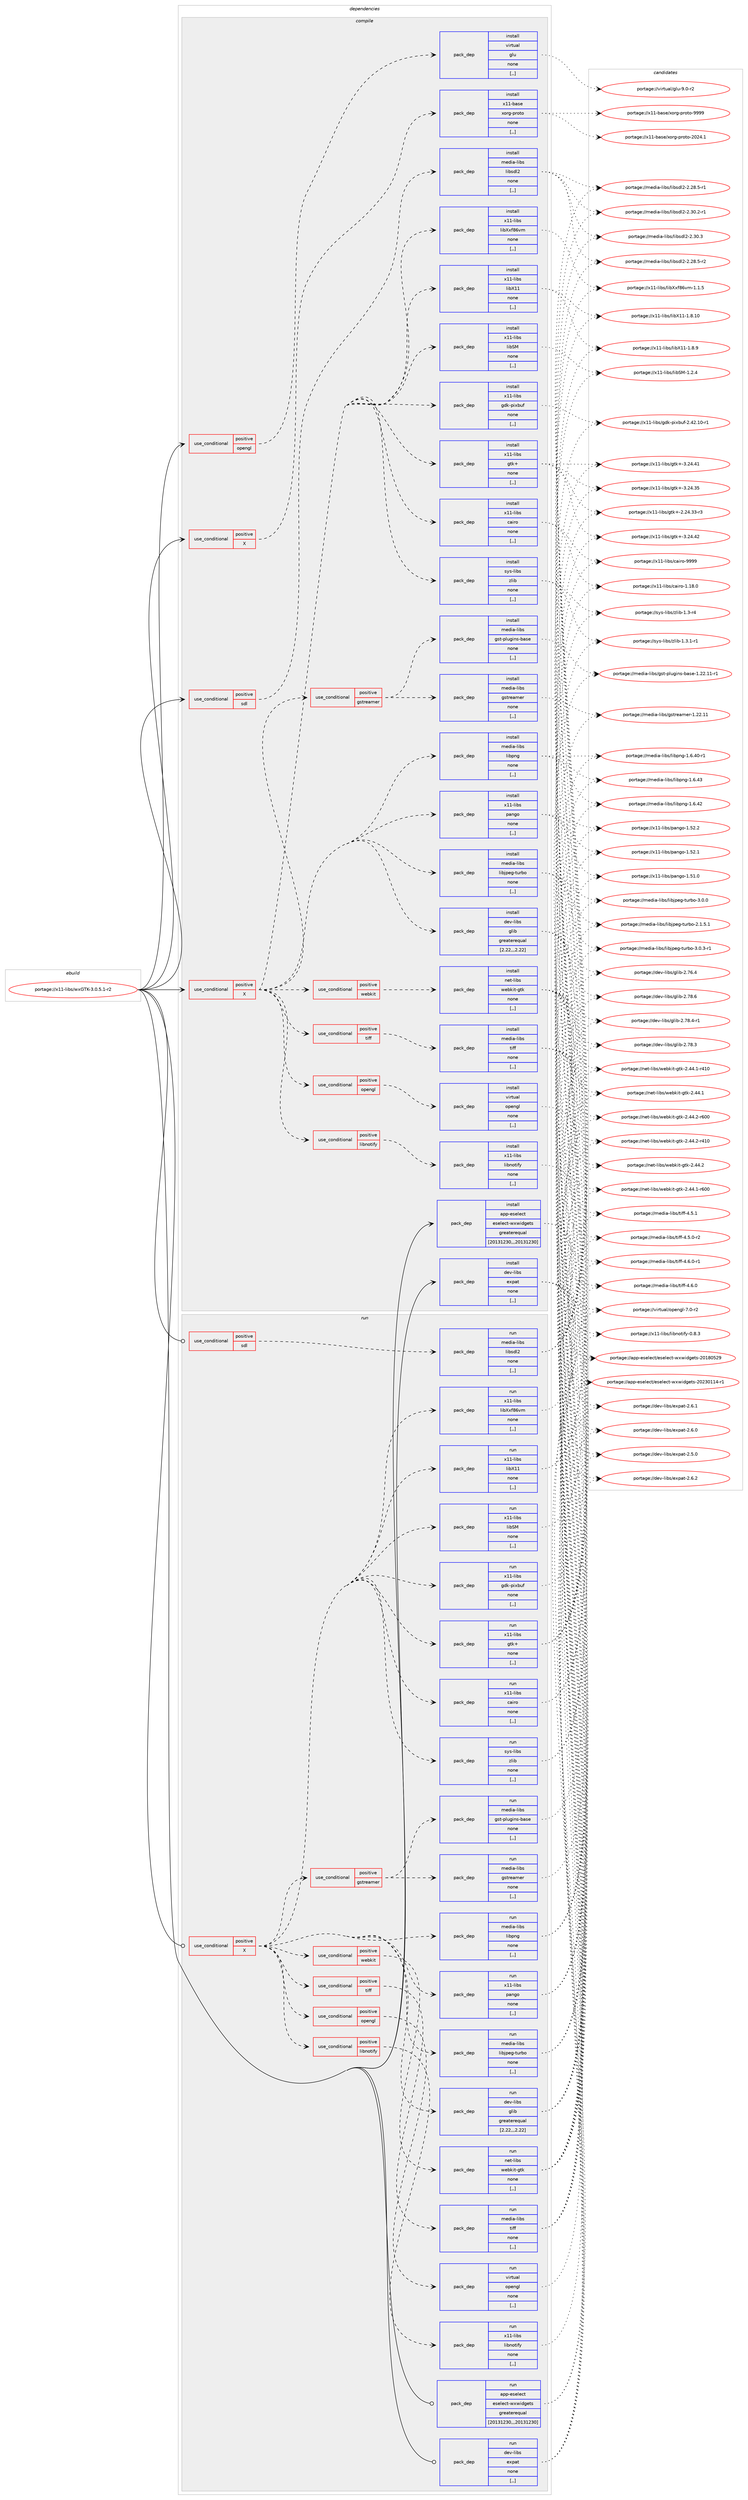 digraph prolog {

# *************
# Graph options
# *************

newrank=true;
concentrate=true;
compound=true;
graph [rankdir=LR,fontname=Helvetica,fontsize=10,ranksep=1.5];#, ranksep=2.5, nodesep=0.2];
edge  [arrowhead=vee];
node  [fontname=Helvetica,fontsize=10];

# **********
# The ebuild
# **********

subgraph cluster_leftcol {
color=gray;
label=<<i>ebuild</i>>;
id [label="portage://x11-libs/wxGTK-3.0.5.1-r2", color=red, width=4, href="../x11-libs/wxGTK-3.0.5.1-r2.svg"];
}

# ****************
# The dependencies
# ****************

subgraph cluster_midcol {
color=gray;
label=<<i>dependencies</i>>;
subgraph cluster_compile {
fillcolor="#eeeeee";
style=filled;
label=<<i>compile</i>>;
subgraph cond121991 {
dependency459203 [label=<<TABLE BORDER="0" CELLBORDER="1" CELLSPACING="0" CELLPADDING="4"><TR><TD ROWSPAN="3" CELLPADDING="10">use_conditional</TD></TR><TR><TD>positive</TD></TR><TR><TD>X</TD></TR></TABLE>>, shape=none, color=red];
subgraph pack333829 {
dependency459204 [label=<<TABLE BORDER="0" CELLBORDER="1" CELLSPACING="0" CELLPADDING="4" WIDTH="220"><TR><TD ROWSPAN="6" CELLPADDING="30">pack_dep</TD></TR><TR><TD WIDTH="110">install</TD></TR><TR><TD>dev-libs</TD></TR><TR><TD>glib</TD></TR><TR><TD>greaterequal</TD></TR><TR><TD>[2.22,,,2.22]</TD></TR></TABLE>>, shape=none, color=blue];
}
dependency459203:e -> dependency459204:w [weight=20,style="dashed",arrowhead="vee"];
subgraph pack333830 {
dependency459205 [label=<<TABLE BORDER="0" CELLBORDER="1" CELLSPACING="0" CELLPADDING="4" WIDTH="220"><TR><TD ROWSPAN="6" CELLPADDING="30">pack_dep</TD></TR><TR><TD WIDTH="110">install</TD></TR><TR><TD>media-libs</TD></TR><TR><TD>libjpeg-turbo</TD></TR><TR><TD>none</TD></TR><TR><TD>[,,]</TD></TR></TABLE>>, shape=none, color=blue];
}
dependency459203:e -> dependency459205:w [weight=20,style="dashed",arrowhead="vee"];
subgraph pack333831 {
dependency459206 [label=<<TABLE BORDER="0" CELLBORDER="1" CELLSPACING="0" CELLPADDING="4" WIDTH="220"><TR><TD ROWSPAN="6" CELLPADDING="30">pack_dep</TD></TR><TR><TD WIDTH="110">install</TD></TR><TR><TD>media-libs</TD></TR><TR><TD>libpng</TD></TR><TR><TD>none</TD></TR><TR><TD>[,,]</TD></TR></TABLE>>, shape=none, color=blue];
}
dependency459203:e -> dependency459206:w [weight=20,style="dashed",arrowhead="vee"];
subgraph pack333832 {
dependency459207 [label=<<TABLE BORDER="0" CELLBORDER="1" CELLSPACING="0" CELLPADDING="4" WIDTH="220"><TR><TD ROWSPAN="6" CELLPADDING="30">pack_dep</TD></TR><TR><TD WIDTH="110">install</TD></TR><TR><TD>sys-libs</TD></TR><TR><TD>zlib</TD></TR><TR><TD>none</TD></TR><TR><TD>[,,]</TD></TR></TABLE>>, shape=none, color=blue];
}
dependency459203:e -> dependency459207:w [weight=20,style="dashed",arrowhead="vee"];
subgraph pack333833 {
dependency459208 [label=<<TABLE BORDER="0" CELLBORDER="1" CELLSPACING="0" CELLPADDING="4" WIDTH="220"><TR><TD ROWSPAN="6" CELLPADDING="30">pack_dep</TD></TR><TR><TD WIDTH="110">install</TD></TR><TR><TD>x11-libs</TD></TR><TR><TD>cairo</TD></TR><TR><TD>none</TD></TR><TR><TD>[,,]</TD></TR></TABLE>>, shape=none, color=blue];
}
dependency459203:e -> dependency459208:w [weight=20,style="dashed",arrowhead="vee"];
subgraph pack333834 {
dependency459209 [label=<<TABLE BORDER="0" CELLBORDER="1" CELLSPACING="0" CELLPADDING="4" WIDTH="220"><TR><TD ROWSPAN="6" CELLPADDING="30">pack_dep</TD></TR><TR><TD WIDTH="110">install</TD></TR><TR><TD>x11-libs</TD></TR><TR><TD>gtk+</TD></TR><TR><TD>none</TD></TR><TR><TD>[,,]</TD></TR></TABLE>>, shape=none, color=blue];
}
dependency459203:e -> dependency459209:w [weight=20,style="dashed",arrowhead="vee"];
subgraph pack333835 {
dependency459210 [label=<<TABLE BORDER="0" CELLBORDER="1" CELLSPACING="0" CELLPADDING="4" WIDTH="220"><TR><TD ROWSPAN="6" CELLPADDING="30">pack_dep</TD></TR><TR><TD WIDTH="110">install</TD></TR><TR><TD>x11-libs</TD></TR><TR><TD>gdk-pixbuf</TD></TR><TR><TD>none</TD></TR><TR><TD>[,,]</TD></TR></TABLE>>, shape=none, color=blue];
}
dependency459203:e -> dependency459210:w [weight=20,style="dashed",arrowhead="vee"];
subgraph pack333836 {
dependency459211 [label=<<TABLE BORDER="0" CELLBORDER="1" CELLSPACING="0" CELLPADDING="4" WIDTH="220"><TR><TD ROWSPAN="6" CELLPADDING="30">pack_dep</TD></TR><TR><TD WIDTH="110">install</TD></TR><TR><TD>x11-libs</TD></TR><TR><TD>libSM</TD></TR><TR><TD>none</TD></TR><TR><TD>[,,]</TD></TR></TABLE>>, shape=none, color=blue];
}
dependency459203:e -> dependency459211:w [weight=20,style="dashed",arrowhead="vee"];
subgraph pack333837 {
dependency459212 [label=<<TABLE BORDER="0" CELLBORDER="1" CELLSPACING="0" CELLPADDING="4" WIDTH="220"><TR><TD ROWSPAN="6" CELLPADDING="30">pack_dep</TD></TR><TR><TD WIDTH="110">install</TD></TR><TR><TD>x11-libs</TD></TR><TR><TD>libX11</TD></TR><TR><TD>none</TD></TR><TR><TD>[,,]</TD></TR></TABLE>>, shape=none, color=blue];
}
dependency459203:e -> dependency459212:w [weight=20,style="dashed",arrowhead="vee"];
subgraph pack333838 {
dependency459213 [label=<<TABLE BORDER="0" CELLBORDER="1" CELLSPACING="0" CELLPADDING="4" WIDTH="220"><TR><TD ROWSPAN="6" CELLPADDING="30">pack_dep</TD></TR><TR><TD WIDTH="110">install</TD></TR><TR><TD>x11-libs</TD></TR><TR><TD>libXxf86vm</TD></TR><TR><TD>none</TD></TR><TR><TD>[,,]</TD></TR></TABLE>>, shape=none, color=blue];
}
dependency459203:e -> dependency459213:w [weight=20,style="dashed",arrowhead="vee"];
subgraph pack333839 {
dependency459214 [label=<<TABLE BORDER="0" CELLBORDER="1" CELLSPACING="0" CELLPADDING="4" WIDTH="220"><TR><TD ROWSPAN="6" CELLPADDING="30">pack_dep</TD></TR><TR><TD WIDTH="110">install</TD></TR><TR><TD>x11-libs</TD></TR><TR><TD>pango</TD></TR><TR><TD>none</TD></TR><TR><TD>[,,]</TD></TR></TABLE>>, shape=none, color=blue];
}
dependency459203:e -> dependency459214:w [weight=20,style="dashed",arrowhead="vee"];
subgraph cond121992 {
dependency459215 [label=<<TABLE BORDER="0" CELLBORDER="1" CELLSPACING="0" CELLPADDING="4"><TR><TD ROWSPAN="3" CELLPADDING="10">use_conditional</TD></TR><TR><TD>positive</TD></TR><TR><TD>gstreamer</TD></TR></TABLE>>, shape=none, color=red];
subgraph pack333840 {
dependency459216 [label=<<TABLE BORDER="0" CELLBORDER="1" CELLSPACING="0" CELLPADDING="4" WIDTH="220"><TR><TD ROWSPAN="6" CELLPADDING="30">pack_dep</TD></TR><TR><TD WIDTH="110">install</TD></TR><TR><TD>media-libs</TD></TR><TR><TD>gstreamer</TD></TR><TR><TD>none</TD></TR><TR><TD>[,,]</TD></TR></TABLE>>, shape=none, color=blue];
}
dependency459215:e -> dependency459216:w [weight=20,style="dashed",arrowhead="vee"];
subgraph pack333841 {
dependency459217 [label=<<TABLE BORDER="0" CELLBORDER="1" CELLSPACING="0" CELLPADDING="4" WIDTH="220"><TR><TD ROWSPAN="6" CELLPADDING="30">pack_dep</TD></TR><TR><TD WIDTH="110">install</TD></TR><TR><TD>media-libs</TD></TR><TR><TD>gst-plugins-base</TD></TR><TR><TD>none</TD></TR><TR><TD>[,,]</TD></TR></TABLE>>, shape=none, color=blue];
}
dependency459215:e -> dependency459217:w [weight=20,style="dashed",arrowhead="vee"];
}
dependency459203:e -> dependency459215:w [weight=20,style="dashed",arrowhead="vee"];
subgraph cond121993 {
dependency459218 [label=<<TABLE BORDER="0" CELLBORDER="1" CELLSPACING="0" CELLPADDING="4"><TR><TD ROWSPAN="3" CELLPADDING="10">use_conditional</TD></TR><TR><TD>positive</TD></TR><TR><TD>libnotify</TD></TR></TABLE>>, shape=none, color=red];
subgraph pack333842 {
dependency459219 [label=<<TABLE BORDER="0" CELLBORDER="1" CELLSPACING="0" CELLPADDING="4" WIDTH="220"><TR><TD ROWSPAN="6" CELLPADDING="30">pack_dep</TD></TR><TR><TD WIDTH="110">install</TD></TR><TR><TD>x11-libs</TD></TR><TR><TD>libnotify</TD></TR><TR><TD>none</TD></TR><TR><TD>[,,]</TD></TR></TABLE>>, shape=none, color=blue];
}
dependency459218:e -> dependency459219:w [weight=20,style="dashed",arrowhead="vee"];
}
dependency459203:e -> dependency459218:w [weight=20,style="dashed",arrowhead="vee"];
subgraph cond121994 {
dependency459220 [label=<<TABLE BORDER="0" CELLBORDER="1" CELLSPACING="0" CELLPADDING="4"><TR><TD ROWSPAN="3" CELLPADDING="10">use_conditional</TD></TR><TR><TD>positive</TD></TR><TR><TD>opengl</TD></TR></TABLE>>, shape=none, color=red];
subgraph pack333843 {
dependency459221 [label=<<TABLE BORDER="0" CELLBORDER="1" CELLSPACING="0" CELLPADDING="4" WIDTH="220"><TR><TD ROWSPAN="6" CELLPADDING="30">pack_dep</TD></TR><TR><TD WIDTH="110">install</TD></TR><TR><TD>virtual</TD></TR><TR><TD>opengl</TD></TR><TR><TD>none</TD></TR><TR><TD>[,,]</TD></TR></TABLE>>, shape=none, color=blue];
}
dependency459220:e -> dependency459221:w [weight=20,style="dashed",arrowhead="vee"];
}
dependency459203:e -> dependency459220:w [weight=20,style="dashed",arrowhead="vee"];
subgraph cond121995 {
dependency459222 [label=<<TABLE BORDER="0" CELLBORDER="1" CELLSPACING="0" CELLPADDING="4"><TR><TD ROWSPAN="3" CELLPADDING="10">use_conditional</TD></TR><TR><TD>positive</TD></TR><TR><TD>tiff</TD></TR></TABLE>>, shape=none, color=red];
subgraph pack333844 {
dependency459223 [label=<<TABLE BORDER="0" CELLBORDER="1" CELLSPACING="0" CELLPADDING="4" WIDTH="220"><TR><TD ROWSPAN="6" CELLPADDING="30">pack_dep</TD></TR><TR><TD WIDTH="110">install</TD></TR><TR><TD>media-libs</TD></TR><TR><TD>tiff</TD></TR><TR><TD>none</TD></TR><TR><TD>[,,]</TD></TR></TABLE>>, shape=none, color=blue];
}
dependency459222:e -> dependency459223:w [weight=20,style="dashed",arrowhead="vee"];
}
dependency459203:e -> dependency459222:w [weight=20,style="dashed",arrowhead="vee"];
subgraph cond121996 {
dependency459224 [label=<<TABLE BORDER="0" CELLBORDER="1" CELLSPACING="0" CELLPADDING="4"><TR><TD ROWSPAN="3" CELLPADDING="10">use_conditional</TD></TR><TR><TD>positive</TD></TR><TR><TD>webkit</TD></TR></TABLE>>, shape=none, color=red];
subgraph pack333845 {
dependency459225 [label=<<TABLE BORDER="0" CELLBORDER="1" CELLSPACING="0" CELLPADDING="4" WIDTH="220"><TR><TD ROWSPAN="6" CELLPADDING="30">pack_dep</TD></TR><TR><TD WIDTH="110">install</TD></TR><TR><TD>net-libs</TD></TR><TR><TD>webkit-gtk</TD></TR><TR><TD>none</TD></TR><TR><TD>[,,]</TD></TR></TABLE>>, shape=none, color=blue];
}
dependency459224:e -> dependency459225:w [weight=20,style="dashed",arrowhead="vee"];
}
dependency459203:e -> dependency459224:w [weight=20,style="dashed",arrowhead="vee"];
}
id:e -> dependency459203:w [weight=20,style="solid",arrowhead="vee"];
subgraph cond121997 {
dependency459226 [label=<<TABLE BORDER="0" CELLBORDER="1" CELLSPACING="0" CELLPADDING="4"><TR><TD ROWSPAN="3" CELLPADDING="10">use_conditional</TD></TR><TR><TD>positive</TD></TR><TR><TD>X</TD></TR></TABLE>>, shape=none, color=red];
subgraph pack333846 {
dependency459227 [label=<<TABLE BORDER="0" CELLBORDER="1" CELLSPACING="0" CELLPADDING="4" WIDTH="220"><TR><TD ROWSPAN="6" CELLPADDING="30">pack_dep</TD></TR><TR><TD WIDTH="110">install</TD></TR><TR><TD>x11-base</TD></TR><TR><TD>xorg-proto</TD></TR><TR><TD>none</TD></TR><TR><TD>[,,]</TD></TR></TABLE>>, shape=none, color=blue];
}
dependency459226:e -> dependency459227:w [weight=20,style="dashed",arrowhead="vee"];
}
id:e -> dependency459226:w [weight=20,style="solid",arrowhead="vee"];
subgraph cond121998 {
dependency459228 [label=<<TABLE BORDER="0" CELLBORDER="1" CELLSPACING="0" CELLPADDING="4"><TR><TD ROWSPAN="3" CELLPADDING="10">use_conditional</TD></TR><TR><TD>positive</TD></TR><TR><TD>opengl</TD></TR></TABLE>>, shape=none, color=red];
subgraph pack333847 {
dependency459229 [label=<<TABLE BORDER="0" CELLBORDER="1" CELLSPACING="0" CELLPADDING="4" WIDTH="220"><TR><TD ROWSPAN="6" CELLPADDING="30">pack_dep</TD></TR><TR><TD WIDTH="110">install</TD></TR><TR><TD>virtual</TD></TR><TR><TD>glu</TD></TR><TR><TD>none</TD></TR><TR><TD>[,,]</TD></TR></TABLE>>, shape=none, color=blue];
}
dependency459228:e -> dependency459229:w [weight=20,style="dashed",arrowhead="vee"];
}
id:e -> dependency459228:w [weight=20,style="solid",arrowhead="vee"];
subgraph cond121999 {
dependency459230 [label=<<TABLE BORDER="0" CELLBORDER="1" CELLSPACING="0" CELLPADDING="4"><TR><TD ROWSPAN="3" CELLPADDING="10">use_conditional</TD></TR><TR><TD>positive</TD></TR><TR><TD>sdl</TD></TR></TABLE>>, shape=none, color=red];
subgraph pack333848 {
dependency459231 [label=<<TABLE BORDER="0" CELLBORDER="1" CELLSPACING="0" CELLPADDING="4" WIDTH="220"><TR><TD ROWSPAN="6" CELLPADDING="30">pack_dep</TD></TR><TR><TD WIDTH="110">install</TD></TR><TR><TD>media-libs</TD></TR><TR><TD>libsdl2</TD></TR><TR><TD>none</TD></TR><TR><TD>[,,]</TD></TR></TABLE>>, shape=none, color=blue];
}
dependency459230:e -> dependency459231:w [weight=20,style="dashed",arrowhead="vee"];
}
id:e -> dependency459230:w [weight=20,style="solid",arrowhead="vee"];
subgraph pack333849 {
dependency459232 [label=<<TABLE BORDER="0" CELLBORDER="1" CELLSPACING="0" CELLPADDING="4" WIDTH="220"><TR><TD ROWSPAN="6" CELLPADDING="30">pack_dep</TD></TR><TR><TD WIDTH="110">install</TD></TR><TR><TD>app-eselect</TD></TR><TR><TD>eselect-wxwidgets</TD></TR><TR><TD>greaterequal</TD></TR><TR><TD>[20131230,,,20131230]</TD></TR></TABLE>>, shape=none, color=blue];
}
id:e -> dependency459232:w [weight=20,style="solid",arrowhead="vee"];
subgraph pack333850 {
dependency459233 [label=<<TABLE BORDER="0" CELLBORDER="1" CELLSPACING="0" CELLPADDING="4" WIDTH="220"><TR><TD ROWSPAN="6" CELLPADDING="30">pack_dep</TD></TR><TR><TD WIDTH="110">install</TD></TR><TR><TD>dev-libs</TD></TR><TR><TD>expat</TD></TR><TR><TD>none</TD></TR><TR><TD>[,,]</TD></TR></TABLE>>, shape=none, color=blue];
}
id:e -> dependency459233:w [weight=20,style="solid",arrowhead="vee"];
}
subgraph cluster_compileandrun {
fillcolor="#eeeeee";
style=filled;
label=<<i>compile and run</i>>;
}
subgraph cluster_run {
fillcolor="#eeeeee";
style=filled;
label=<<i>run</i>>;
subgraph cond122000 {
dependency459234 [label=<<TABLE BORDER="0" CELLBORDER="1" CELLSPACING="0" CELLPADDING="4"><TR><TD ROWSPAN="3" CELLPADDING="10">use_conditional</TD></TR><TR><TD>positive</TD></TR><TR><TD>X</TD></TR></TABLE>>, shape=none, color=red];
subgraph pack333851 {
dependency459235 [label=<<TABLE BORDER="0" CELLBORDER="1" CELLSPACING="0" CELLPADDING="4" WIDTH="220"><TR><TD ROWSPAN="6" CELLPADDING="30">pack_dep</TD></TR><TR><TD WIDTH="110">run</TD></TR><TR><TD>dev-libs</TD></TR><TR><TD>glib</TD></TR><TR><TD>greaterequal</TD></TR><TR><TD>[2.22,,,2.22]</TD></TR></TABLE>>, shape=none, color=blue];
}
dependency459234:e -> dependency459235:w [weight=20,style="dashed",arrowhead="vee"];
subgraph pack333852 {
dependency459236 [label=<<TABLE BORDER="0" CELLBORDER="1" CELLSPACING="0" CELLPADDING="4" WIDTH="220"><TR><TD ROWSPAN="6" CELLPADDING="30">pack_dep</TD></TR><TR><TD WIDTH="110">run</TD></TR><TR><TD>media-libs</TD></TR><TR><TD>libjpeg-turbo</TD></TR><TR><TD>none</TD></TR><TR><TD>[,,]</TD></TR></TABLE>>, shape=none, color=blue];
}
dependency459234:e -> dependency459236:w [weight=20,style="dashed",arrowhead="vee"];
subgraph pack333853 {
dependency459237 [label=<<TABLE BORDER="0" CELLBORDER="1" CELLSPACING="0" CELLPADDING="4" WIDTH="220"><TR><TD ROWSPAN="6" CELLPADDING="30">pack_dep</TD></TR><TR><TD WIDTH="110">run</TD></TR><TR><TD>media-libs</TD></TR><TR><TD>libpng</TD></TR><TR><TD>none</TD></TR><TR><TD>[,,]</TD></TR></TABLE>>, shape=none, color=blue];
}
dependency459234:e -> dependency459237:w [weight=20,style="dashed",arrowhead="vee"];
subgraph pack333854 {
dependency459238 [label=<<TABLE BORDER="0" CELLBORDER="1" CELLSPACING="0" CELLPADDING="4" WIDTH="220"><TR><TD ROWSPAN="6" CELLPADDING="30">pack_dep</TD></TR><TR><TD WIDTH="110">run</TD></TR><TR><TD>sys-libs</TD></TR><TR><TD>zlib</TD></TR><TR><TD>none</TD></TR><TR><TD>[,,]</TD></TR></TABLE>>, shape=none, color=blue];
}
dependency459234:e -> dependency459238:w [weight=20,style="dashed",arrowhead="vee"];
subgraph pack333855 {
dependency459239 [label=<<TABLE BORDER="0" CELLBORDER="1" CELLSPACING="0" CELLPADDING="4" WIDTH="220"><TR><TD ROWSPAN="6" CELLPADDING="30">pack_dep</TD></TR><TR><TD WIDTH="110">run</TD></TR><TR><TD>x11-libs</TD></TR><TR><TD>cairo</TD></TR><TR><TD>none</TD></TR><TR><TD>[,,]</TD></TR></TABLE>>, shape=none, color=blue];
}
dependency459234:e -> dependency459239:w [weight=20,style="dashed",arrowhead="vee"];
subgraph pack333856 {
dependency459240 [label=<<TABLE BORDER="0" CELLBORDER="1" CELLSPACING="0" CELLPADDING="4" WIDTH="220"><TR><TD ROWSPAN="6" CELLPADDING="30">pack_dep</TD></TR><TR><TD WIDTH="110">run</TD></TR><TR><TD>x11-libs</TD></TR><TR><TD>gtk+</TD></TR><TR><TD>none</TD></TR><TR><TD>[,,]</TD></TR></TABLE>>, shape=none, color=blue];
}
dependency459234:e -> dependency459240:w [weight=20,style="dashed",arrowhead="vee"];
subgraph pack333857 {
dependency459241 [label=<<TABLE BORDER="0" CELLBORDER="1" CELLSPACING="0" CELLPADDING="4" WIDTH="220"><TR><TD ROWSPAN="6" CELLPADDING="30">pack_dep</TD></TR><TR><TD WIDTH="110">run</TD></TR><TR><TD>x11-libs</TD></TR><TR><TD>gdk-pixbuf</TD></TR><TR><TD>none</TD></TR><TR><TD>[,,]</TD></TR></TABLE>>, shape=none, color=blue];
}
dependency459234:e -> dependency459241:w [weight=20,style="dashed",arrowhead="vee"];
subgraph pack333858 {
dependency459242 [label=<<TABLE BORDER="0" CELLBORDER="1" CELLSPACING="0" CELLPADDING="4" WIDTH="220"><TR><TD ROWSPAN="6" CELLPADDING="30">pack_dep</TD></TR><TR><TD WIDTH="110">run</TD></TR><TR><TD>x11-libs</TD></TR><TR><TD>libSM</TD></TR><TR><TD>none</TD></TR><TR><TD>[,,]</TD></TR></TABLE>>, shape=none, color=blue];
}
dependency459234:e -> dependency459242:w [weight=20,style="dashed",arrowhead="vee"];
subgraph pack333859 {
dependency459243 [label=<<TABLE BORDER="0" CELLBORDER="1" CELLSPACING="0" CELLPADDING="4" WIDTH="220"><TR><TD ROWSPAN="6" CELLPADDING="30">pack_dep</TD></TR><TR><TD WIDTH="110">run</TD></TR><TR><TD>x11-libs</TD></TR><TR><TD>libX11</TD></TR><TR><TD>none</TD></TR><TR><TD>[,,]</TD></TR></TABLE>>, shape=none, color=blue];
}
dependency459234:e -> dependency459243:w [weight=20,style="dashed",arrowhead="vee"];
subgraph pack333860 {
dependency459244 [label=<<TABLE BORDER="0" CELLBORDER="1" CELLSPACING="0" CELLPADDING="4" WIDTH="220"><TR><TD ROWSPAN="6" CELLPADDING="30">pack_dep</TD></TR><TR><TD WIDTH="110">run</TD></TR><TR><TD>x11-libs</TD></TR><TR><TD>libXxf86vm</TD></TR><TR><TD>none</TD></TR><TR><TD>[,,]</TD></TR></TABLE>>, shape=none, color=blue];
}
dependency459234:e -> dependency459244:w [weight=20,style="dashed",arrowhead="vee"];
subgraph pack333861 {
dependency459245 [label=<<TABLE BORDER="0" CELLBORDER="1" CELLSPACING="0" CELLPADDING="4" WIDTH="220"><TR><TD ROWSPAN="6" CELLPADDING="30">pack_dep</TD></TR><TR><TD WIDTH="110">run</TD></TR><TR><TD>x11-libs</TD></TR><TR><TD>pango</TD></TR><TR><TD>none</TD></TR><TR><TD>[,,]</TD></TR></TABLE>>, shape=none, color=blue];
}
dependency459234:e -> dependency459245:w [weight=20,style="dashed",arrowhead="vee"];
subgraph cond122001 {
dependency459246 [label=<<TABLE BORDER="0" CELLBORDER="1" CELLSPACING="0" CELLPADDING="4"><TR><TD ROWSPAN="3" CELLPADDING="10">use_conditional</TD></TR><TR><TD>positive</TD></TR><TR><TD>gstreamer</TD></TR></TABLE>>, shape=none, color=red];
subgraph pack333862 {
dependency459247 [label=<<TABLE BORDER="0" CELLBORDER="1" CELLSPACING="0" CELLPADDING="4" WIDTH="220"><TR><TD ROWSPAN="6" CELLPADDING="30">pack_dep</TD></TR><TR><TD WIDTH="110">run</TD></TR><TR><TD>media-libs</TD></TR><TR><TD>gstreamer</TD></TR><TR><TD>none</TD></TR><TR><TD>[,,]</TD></TR></TABLE>>, shape=none, color=blue];
}
dependency459246:e -> dependency459247:w [weight=20,style="dashed",arrowhead="vee"];
subgraph pack333863 {
dependency459248 [label=<<TABLE BORDER="0" CELLBORDER="1" CELLSPACING="0" CELLPADDING="4" WIDTH="220"><TR><TD ROWSPAN="6" CELLPADDING="30">pack_dep</TD></TR><TR><TD WIDTH="110">run</TD></TR><TR><TD>media-libs</TD></TR><TR><TD>gst-plugins-base</TD></TR><TR><TD>none</TD></TR><TR><TD>[,,]</TD></TR></TABLE>>, shape=none, color=blue];
}
dependency459246:e -> dependency459248:w [weight=20,style="dashed",arrowhead="vee"];
}
dependency459234:e -> dependency459246:w [weight=20,style="dashed",arrowhead="vee"];
subgraph cond122002 {
dependency459249 [label=<<TABLE BORDER="0" CELLBORDER="1" CELLSPACING="0" CELLPADDING="4"><TR><TD ROWSPAN="3" CELLPADDING="10">use_conditional</TD></TR><TR><TD>positive</TD></TR><TR><TD>libnotify</TD></TR></TABLE>>, shape=none, color=red];
subgraph pack333864 {
dependency459250 [label=<<TABLE BORDER="0" CELLBORDER="1" CELLSPACING="0" CELLPADDING="4" WIDTH="220"><TR><TD ROWSPAN="6" CELLPADDING="30">pack_dep</TD></TR><TR><TD WIDTH="110">run</TD></TR><TR><TD>x11-libs</TD></TR><TR><TD>libnotify</TD></TR><TR><TD>none</TD></TR><TR><TD>[,,]</TD></TR></TABLE>>, shape=none, color=blue];
}
dependency459249:e -> dependency459250:w [weight=20,style="dashed",arrowhead="vee"];
}
dependency459234:e -> dependency459249:w [weight=20,style="dashed",arrowhead="vee"];
subgraph cond122003 {
dependency459251 [label=<<TABLE BORDER="0" CELLBORDER="1" CELLSPACING="0" CELLPADDING="4"><TR><TD ROWSPAN="3" CELLPADDING="10">use_conditional</TD></TR><TR><TD>positive</TD></TR><TR><TD>opengl</TD></TR></TABLE>>, shape=none, color=red];
subgraph pack333865 {
dependency459252 [label=<<TABLE BORDER="0" CELLBORDER="1" CELLSPACING="0" CELLPADDING="4" WIDTH="220"><TR><TD ROWSPAN="6" CELLPADDING="30">pack_dep</TD></TR><TR><TD WIDTH="110">run</TD></TR><TR><TD>virtual</TD></TR><TR><TD>opengl</TD></TR><TR><TD>none</TD></TR><TR><TD>[,,]</TD></TR></TABLE>>, shape=none, color=blue];
}
dependency459251:e -> dependency459252:w [weight=20,style="dashed",arrowhead="vee"];
}
dependency459234:e -> dependency459251:w [weight=20,style="dashed",arrowhead="vee"];
subgraph cond122004 {
dependency459253 [label=<<TABLE BORDER="0" CELLBORDER="1" CELLSPACING="0" CELLPADDING="4"><TR><TD ROWSPAN="3" CELLPADDING="10">use_conditional</TD></TR><TR><TD>positive</TD></TR><TR><TD>tiff</TD></TR></TABLE>>, shape=none, color=red];
subgraph pack333866 {
dependency459254 [label=<<TABLE BORDER="0" CELLBORDER="1" CELLSPACING="0" CELLPADDING="4" WIDTH="220"><TR><TD ROWSPAN="6" CELLPADDING="30">pack_dep</TD></TR><TR><TD WIDTH="110">run</TD></TR><TR><TD>media-libs</TD></TR><TR><TD>tiff</TD></TR><TR><TD>none</TD></TR><TR><TD>[,,]</TD></TR></TABLE>>, shape=none, color=blue];
}
dependency459253:e -> dependency459254:w [weight=20,style="dashed",arrowhead="vee"];
}
dependency459234:e -> dependency459253:w [weight=20,style="dashed",arrowhead="vee"];
subgraph cond122005 {
dependency459255 [label=<<TABLE BORDER="0" CELLBORDER="1" CELLSPACING="0" CELLPADDING="4"><TR><TD ROWSPAN="3" CELLPADDING="10">use_conditional</TD></TR><TR><TD>positive</TD></TR><TR><TD>webkit</TD></TR></TABLE>>, shape=none, color=red];
subgraph pack333867 {
dependency459256 [label=<<TABLE BORDER="0" CELLBORDER="1" CELLSPACING="0" CELLPADDING="4" WIDTH="220"><TR><TD ROWSPAN="6" CELLPADDING="30">pack_dep</TD></TR><TR><TD WIDTH="110">run</TD></TR><TR><TD>net-libs</TD></TR><TR><TD>webkit-gtk</TD></TR><TR><TD>none</TD></TR><TR><TD>[,,]</TD></TR></TABLE>>, shape=none, color=blue];
}
dependency459255:e -> dependency459256:w [weight=20,style="dashed",arrowhead="vee"];
}
dependency459234:e -> dependency459255:w [weight=20,style="dashed",arrowhead="vee"];
}
id:e -> dependency459234:w [weight=20,style="solid",arrowhead="odot"];
subgraph cond122006 {
dependency459257 [label=<<TABLE BORDER="0" CELLBORDER="1" CELLSPACING="0" CELLPADDING="4"><TR><TD ROWSPAN="3" CELLPADDING="10">use_conditional</TD></TR><TR><TD>positive</TD></TR><TR><TD>sdl</TD></TR></TABLE>>, shape=none, color=red];
subgraph pack333868 {
dependency459258 [label=<<TABLE BORDER="0" CELLBORDER="1" CELLSPACING="0" CELLPADDING="4" WIDTH="220"><TR><TD ROWSPAN="6" CELLPADDING="30">pack_dep</TD></TR><TR><TD WIDTH="110">run</TD></TR><TR><TD>media-libs</TD></TR><TR><TD>libsdl2</TD></TR><TR><TD>none</TD></TR><TR><TD>[,,]</TD></TR></TABLE>>, shape=none, color=blue];
}
dependency459257:e -> dependency459258:w [weight=20,style="dashed",arrowhead="vee"];
}
id:e -> dependency459257:w [weight=20,style="solid",arrowhead="odot"];
subgraph pack333869 {
dependency459259 [label=<<TABLE BORDER="0" CELLBORDER="1" CELLSPACING="0" CELLPADDING="4" WIDTH="220"><TR><TD ROWSPAN="6" CELLPADDING="30">pack_dep</TD></TR><TR><TD WIDTH="110">run</TD></TR><TR><TD>app-eselect</TD></TR><TR><TD>eselect-wxwidgets</TD></TR><TR><TD>greaterequal</TD></TR><TR><TD>[20131230,,,20131230]</TD></TR></TABLE>>, shape=none, color=blue];
}
id:e -> dependency459259:w [weight=20,style="solid",arrowhead="odot"];
subgraph pack333870 {
dependency459260 [label=<<TABLE BORDER="0" CELLBORDER="1" CELLSPACING="0" CELLPADDING="4" WIDTH="220"><TR><TD ROWSPAN="6" CELLPADDING="30">pack_dep</TD></TR><TR><TD WIDTH="110">run</TD></TR><TR><TD>dev-libs</TD></TR><TR><TD>expat</TD></TR><TR><TD>none</TD></TR><TR><TD>[,,]</TD></TR></TABLE>>, shape=none, color=blue];
}
id:e -> dependency459260:w [weight=20,style="solid",arrowhead="odot"];
}
}

# **************
# The candidates
# **************

subgraph cluster_choices {
rank=same;
color=gray;
label=<<i>candidates</i>>;

subgraph choice333829 {
color=black;
nodesep=1;
choice1001011184510810598115471031081059845504655564654 [label="portage://dev-libs/glib-2.78.6", color=red, width=4,href="../dev-libs/glib-2.78.6.svg"];
choice10010111845108105981154710310810598455046555646524511449 [label="portage://dev-libs/glib-2.78.4-r1", color=red, width=4,href="../dev-libs/glib-2.78.4-r1.svg"];
choice1001011184510810598115471031081059845504655564651 [label="portage://dev-libs/glib-2.78.3", color=red, width=4,href="../dev-libs/glib-2.78.3.svg"];
choice1001011184510810598115471031081059845504655544652 [label="portage://dev-libs/glib-2.76.4", color=red, width=4,href="../dev-libs/glib-2.76.4.svg"];
dependency459204:e -> choice1001011184510810598115471031081059845504655564654:w [style=dotted,weight="100"];
dependency459204:e -> choice10010111845108105981154710310810598455046555646524511449:w [style=dotted,weight="100"];
dependency459204:e -> choice1001011184510810598115471031081059845504655564651:w [style=dotted,weight="100"];
dependency459204:e -> choice1001011184510810598115471031081059845504655544652:w [style=dotted,weight="100"];
}
subgraph choice333830 {
color=black;
nodesep=1;
choice109101100105974510810598115471081059810611210110345116117114981114551464846514511449 [label="portage://media-libs/libjpeg-turbo-3.0.3-r1", color=red, width=4,href="../media-libs/libjpeg-turbo-3.0.3-r1.svg"];
choice10910110010597451081059811547108105981061121011034511611711498111455146484648 [label="portage://media-libs/libjpeg-turbo-3.0.0", color=red, width=4,href="../media-libs/libjpeg-turbo-3.0.0.svg"];
choice109101100105974510810598115471081059810611210110345116117114981114550464946534649 [label="portage://media-libs/libjpeg-turbo-2.1.5.1", color=red, width=4,href="../media-libs/libjpeg-turbo-2.1.5.1.svg"];
dependency459205:e -> choice109101100105974510810598115471081059810611210110345116117114981114551464846514511449:w [style=dotted,weight="100"];
dependency459205:e -> choice10910110010597451081059811547108105981061121011034511611711498111455146484648:w [style=dotted,weight="100"];
dependency459205:e -> choice109101100105974510810598115471081059810611210110345116117114981114550464946534649:w [style=dotted,weight="100"];
}
subgraph choice333831 {
color=black;
nodesep=1;
choice109101100105974510810598115471081059811211010345494654465251 [label="portage://media-libs/libpng-1.6.43", color=red, width=4,href="../media-libs/libpng-1.6.43.svg"];
choice109101100105974510810598115471081059811211010345494654465250 [label="portage://media-libs/libpng-1.6.42", color=red, width=4,href="../media-libs/libpng-1.6.42.svg"];
choice1091011001059745108105981154710810598112110103454946544652484511449 [label="portage://media-libs/libpng-1.6.40-r1", color=red, width=4,href="../media-libs/libpng-1.6.40-r1.svg"];
dependency459206:e -> choice109101100105974510810598115471081059811211010345494654465251:w [style=dotted,weight="100"];
dependency459206:e -> choice109101100105974510810598115471081059811211010345494654465250:w [style=dotted,weight="100"];
dependency459206:e -> choice1091011001059745108105981154710810598112110103454946544652484511449:w [style=dotted,weight="100"];
}
subgraph choice333832 {
color=black;
nodesep=1;
choice115121115451081059811547122108105984549465146494511449 [label="portage://sys-libs/zlib-1.3.1-r1", color=red, width=4,href="../sys-libs/zlib-1.3.1-r1.svg"];
choice11512111545108105981154712210810598454946514511452 [label="portage://sys-libs/zlib-1.3-r4", color=red, width=4,href="../sys-libs/zlib-1.3-r4.svg"];
dependency459207:e -> choice115121115451081059811547122108105984549465146494511449:w [style=dotted,weight="100"];
dependency459207:e -> choice11512111545108105981154712210810598454946514511452:w [style=dotted,weight="100"];
}
subgraph choice333833 {
color=black;
nodesep=1;
choice120494945108105981154799971051141114557575757 [label="portage://x11-libs/cairo-9999", color=red, width=4,href="../x11-libs/cairo-9999.svg"];
choice1204949451081059811547999710511411145494649564648 [label="portage://x11-libs/cairo-1.18.0", color=red, width=4,href="../x11-libs/cairo-1.18.0.svg"];
dependency459208:e -> choice120494945108105981154799971051141114557575757:w [style=dotted,weight="100"];
dependency459208:e -> choice1204949451081059811547999710511411145494649564648:w [style=dotted,weight="100"];
}
subgraph choice333834 {
color=black;
nodesep=1;
choice1204949451081059811547103116107434551465052465250 [label="portage://x11-libs/gtk+-3.24.42", color=red, width=4,href="../x11-libs/gtk+-3.24.42.svg"];
choice1204949451081059811547103116107434551465052465249 [label="portage://x11-libs/gtk+-3.24.41", color=red, width=4,href="../x11-libs/gtk+-3.24.41.svg"];
choice1204949451081059811547103116107434551465052465153 [label="portage://x11-libs/gtk+-3.24.35", color=red, width=4,href="../x11-libs/gtk+-3.24.35.svg"];
choice12049494510810598115471031161074345504650524651514511451 [label="portage://x11-libs/gtk+-2.24.33-r3", color=red, width=4,href="../x11-libs/gtk+-2.24.33-r3.svg"];
dependency459209:e -> choice1204949451081059811547103116107434551465052465250:w [style=dotted,weight="100"];
dependency459209:e -> choice1204949451081059811547103116107434551465052465249:w [style=dotted,weight="100"];
dependency459209:e -> choice1204949451081059811547103116107434551465052465153:w [style=dotted,weight="100"];
dependency459209:e -> choice12049494510810598115471031161074345504650524651514511451:w [style=dotted,weight="100"];
}
subgraph choice333835 {
color=black;
nodesep=1;
choice1204949451081059811547103100107451121051209811710245504652504649484511449 [label="portage://x11-libs/gdk-pixbuf-2.42.10-r1", color=red, width=4,href="../x11-libs/gdk-pixbuf-2.42.10-r1.svg"];
dependency459210:e -> choice1204949451081059811547103100107451121051209811710245504652504649484511449:w [style=dotted,weight="100"];
}
subgraph choice333836 {
color=black;
nodesep=1;
choice1204949451081059811547108105988377454946504652 [label="portage://x11-libs/libSM-1.2.4", color=red, width=4,href="../x11-libs/libSM-1.2.4.svg"];
dependency459211:e -> choice1204949451081059811547108105988377454946504652:w [style=dotted,weight="100"];
}
subgraph choice333837 {
color=black;
nodesep=1;
choice12049494510810598115471081059888494945494656464948 [label="portage://x11-libs/libX11-1.8.10", color=red, width=4,href="../x11-libs/libX11-1.8.10.svg"];
choice120494945108105981154710810598884949454946564657 [label="portage://x11-libs/libX11-1.8.9", color=red, width=4,href="../x11-libs/libX11-1.8.9.svg"];
dependency459212:e -> choice12049494510810598115471081059888494945494656464948:w [style=dotted,weight="100"];
dependency459212:e -> choice120494945108105981154710810598884949454946564657:w [style=dotted,weight="100"];
}
subgraph choice333838 {
color=black;
nodesep=1;
choice120494945108105981154710810598881201025654118109454946494653 [label="portage://x11-libs/libXxf86vm-1.1.5", color=red, width=4,href="../x11-libs/libXxf86vm-1.1.5.svg"];
dependency459213:e -> choice120494945108105981154710810598881201025654118109454946494653:w [style=dotted,weight="100"];
}
subgraph choice333839 {
color=black;
nodesep=1;
choice12049494510810598115471129711010311145494653504650 [label="portage://x11-libs/pango-1.52.2", color=red, width=4,href="../x11-libs/pango-1.52.2.svg"];
choice12049494510810598115471129711010311145494653504649 [label="portage://x11-libs/pango-1.52.1", color=red, width=4,href="../x11-libs/pango-1.52.1.svg"];
choice12049494510810598115471129711010311145494653494648 [label="portage://x11-libs/pango-1.51.0", color=red, width=4,href="../x11-libs/pango-1.51.0.svg"];
dependency459214:e -> choice12049494510810598115471129711010311145494653504650:w [style=dotted,weight="100"];
dependency459214:e -> choice12049494510810598115471129711010311145494653504649:w [style=dotted,weight="100"];
dependency459214:e -> choice12049494510810598115471129711010311145494653494648:w [style=dotted,weight="100"];
}
subgraph choice333840 {
color=black;
nodesep=1;
choice10910110010597451081059811547103115116114101971091011144549465050464949 [label="portage://media-libs/gstreamer-1.22.11", color=red, width=4,href="../media-libs/gstreamer-1.22.11.svg"];
dependency459216:e -> choice10910110010597451081059811547103115116114101971091011144549465050464949:w [style=dotted,weight="100"];
}
subgraph choice333841 {
color=black;
nodesep=1;
choice109101100105974510810598115471031151164511210811710310511011545989711510145494650504649494511449 [label="portage://media-libs/gst-plugins-base-1.22.11-r1", color=red, width=4,href="../media-libs/gst-plugins-base-1.22.11-r1.svg"];
dependency459217:e -> choice109101100105974510810598115471031151164511210811710310511011545989711510145494650504649494511449:w [style=dotted,weight="100"];
}
subgraph choice333842 {
color=black;
nodesep=1;
choice120494945108105981154710810598110111116105102121454846564651 [label="portage://x11-libs/libnotify-0.8.3", color=red, width=4,href="../x11-libs/libnotify-0.8.3.svg"];
dependency459219:e -> choice120494945108105981154710810598110111116105102121454846564651:w [style=dotted,weight="100"];
}
subgraph choice333843 {
color=black;
nodesep=1;
choice1181051141161179710847111112101110103108455546484511450 [label="portage://virtual/opengl-7.0-r2", color=red, width=4,href="../virtual/opengl-7.0-r2.svg"];
dependency459221:e -> choice1181051141161179710847111112101110103108455546484511450:w [style=dotted,weight="100"];
}
subgraph choice333844 {
color=black;
nodesep=1;
choice109101100105974510810598115471161051021024552465446484511449 [label="portage://media-libs/tiff-4.6.0-r1", color=red, width=4,href="../media-libs/tiff-4.6.0-r1.svg"];
choice10910110010597451081059811547116105102102455246544648 [label="portage://media-libs/tiff-4.6.0", color=red, width=4,href="../media-libs/tiff-4.6.0.svg"];
choice10910110010597451081059811547116105102102455246534649 [label="portage://media-libs/tiff-4.5.1", color=red, width=4,href="../media-libs/tiff-4.5.1.svg"];
choice109101100105974510810598115471161051021024552465346484511450 [label="portage://media-libs/tiff-4.5.0-r2", color=red, width=4,href="../media-libs/tiff-4.5.0-r2.svg"];
dependency459223:e -> choice109101100105974510810598115471161051021024552465446484511449:w [style=dotted,weight="100"];
dependency459223:e -> choice10910110010597451081059811547116105102102455246544648:w [style=dotted,weight="100"];
dependency459223:e -> choice10910110010597451081059811547116105102102455246534649:w [style=dotted,weight="100"];
dependency459223:e -> choice109101100105974510810598115471161051021024552465346484511450:w [style=dotted,weight="100"];
}
subgraph choice333845 {
color=black;
nodesep=1;
choice11010111645108105981154711910198107105116451031161074550465252465045114544848 [label="portage://net-libs/webkit-gtk-2.44.2-r600", color=red, width=4,href="../net-libs/webkit-gtk-2.44.2-r600.svg"];
choice11010111645108105981154711910198107105116451031161074550465252465045114524948 [label="portage://net-libs/webkit-gtk-2.44.2-r410", color=red, width=4,href="../net-libs/webkit-gtk-2.44.2-r410.svg"];
choice110101116451081059811547119101981071051164510311610745504652524650 [label="portage://net-libs/webkit-gtk-2.44.2", color=red, width=4,href="../net-libs/webkit-gtk-2.44.2.svg"];
choice11010111645108105981154711910198107105116451031161074550465252464945114544848 [label="portage://net-libs/webkit-gtk-2.44.1-r600", color=red, width=4,href="../net-libs/webkit-gtk-2.44.1-r600.svg"];
choice11010111645108105981154711910198107105116451031161074550465252464945114524948 [label="portage://net-libs/webkit-gtk-2.44.1-r410", color=red, width=4,href="../net-libs/webkit-gtk-2.44.1-r410.svg"];
choice110101116451081059811547119101981071051164510311610745504652524649 [label="portage://net-libs/webkit-gtk-2.44.1", color=red, width=4,href="../net-libs/webkit-gtk-2.44.1.svg"];
dependency459225:e -> choice11010111645108105981154711910198107105116451031161074550465252465045114544848:w [style=dotted,weight="100"];
dependency459225:e -> choice11010111645108105981154711910198107105116451031161074550465252465045114524948:w [style=dotted,weight="100"];
dependency459225:e -> choice110101116451081059811547119101981071051164510311610745504652524650:w [style=dotted,weight="100"];
dependency459225:e -> choice11010111645108105981154711910198107105116451031161074550465252464945114544848:w [style=dotted,weight="100"];
dependency459225:e -> choice11010111645108105981154711910198107105116451031161074550465252464945114524948:w [style=dotted,weight="100"];
dependency459225:e -> choice110101116451081059811547119101981071051164510311610745504652524649:w [style=dotted,weight="100"];
}
subgraph choice333846 {
color=black;
nodesep=1;
choice120494945989711510147120111114103451121141111161114557575757 [label="portage://x11-base/xorg-proto-9999", color=red, width=4,href="../x11-base/xorg-proto-9999.svg"];
choice1204949459897115101471201111141034511211411111611145504850524649 [label="portage://x11-base/xorg-proto-2024.1", color=red, width=4,href="../x11-base/xorg-proto-2024.1.svg"];
dependency459227:e -> choice120494945989711510147120111114103451121141111161114557575757:w [style=dotted,weight="100"];
dependency459227:e -> choice1204949459897115101471201111141034511211411111611145504850524649:w [style=dotted,weight="100"];
}
subgraph choice333847 {
color=black;
nodesep=1;
choice1181051141161179710847103108117455746484511450 [label="portage://virtual/glu-9.0-r2", color=red, width=4,href="../virtual/glu-9.0-r2.svg"];
dependency459229:e -> choice1181051141161179710847103108117455746484511450:w [style=dotted,weight="100"];
}
subgraph choice333848 {
color=black;
nodesep=1;
choice10910110010597451081059811547108105981151001085045504651484651 [label="portage://media-libs/libsdl2-2.30.3", color=red, width=4,href="../media-libs/libsdl2-2.30.3.svg"];
choice109101100105974510810598115471081059811510010850455046514846504511449 [label="portage://media-libs/libsdl2-2.30.2-r1", color=red, width=4,href="../media-libs/libsdl2-2.30.2-r1.svg"];
choice109101100105974510810598115471081059811510010850455046505646534511450 [label="portage://media-libs/libsdl2-2.28.5-r2", color=red, width=4,href="../media-libs/libsdl2-2.28.5-r2.svg"];
choice109101100105974510810598115471081059811510010850455046505646534511449 [label="portage://media-libs/libsdl2-2.28.5-r1", color=red, width=4,href="../media-libs/libsdl2-2.28.5-r1.svg"];
dependency459231:e -> choice10910110010597451081059811547108105981151001085045504651484651:w [style=dotted,weight="100"];
dependency459231:e -> choice109101100105974510810598115471081059811510010850455046514846504511449:w [style=dotted,weight="100"];
dependency459231:e -> choice109101100105974510810598115471081059811510010850455046505646534511450:w [style=dotted,weight="100"];
dependency459231:e -> choice109101100105974510810598115471081059811510010850455046505646534511449:w [style=dotted,weight="100"];
}
subgraph choice333849 {
color=black;
nodesep=1;
choice9711211245101115101108101991164710111510110810199116451191201191051001031011161154550485051484949524511449 [label="portage://app-eselect/eselect-wxwidgets-20230114-r1", color=red, width=4,href="../app-eselect/eselect-wxwidgets-20230114-r1.svg"];
choice971121124510111510110810199116471011151011081019911645119120119105100103101116115455048495648535057 [label="portage://app-eselect/eselect-wxwidgets-20180529", color=red, width=4,href="../app-eselect/eselect-wxwidgets-20180529.svg"];
dependency459232:e -> choice9711211245101115101108101991164710111510110810199116451191201191051001031011161154550485051484949524511449:w [style=dotted,weight="100"];
dependency459232:e -> choice971121124510111510110810199116471011151011081019911645119120119105100103101116115455048495648535057:w [style=dotted,weight="100"];
}
subgraph choice333850 {
color=black;
nodesep=1;
choice10010111845108105981154710112011297116455046544650 [label="portage://dev-libs/expat-2.6.2", color=red, width=4,href="../dev-libs/expat-2.6.2.svg"];
choice10010111845108105981154710112011297116455046544649 [label="portage://dev-libs/expat-2.6.1", color=red, width=4,href="../dev-libs/expat-2.6.1.svg"];
choice10010111845108105981154710112011297116455046544648 [label="portage://dev-libs/expat-2.6.0", color=red, width=4,href="../dev-libs/expat-2.6.0.svg"];
choice10010111845108105981154710112011297116455046534648 [label="portage://dev-libs/expat-2.5.0", color=red, width=4,href="../dev-libs/expat-2.5.0.svg"];
dependency459233:e -> choice10010111845108105981154710112011297116455046544650:w [style=dotted,weight="100"];
dependency459233:e -> choice10010111845108105981154710112011297116455046544649:w [style=dotted,weight="100"];
dependency459233:e -> choice10010111845108105981154710112011297116455046544648:w [style=dotted,weight="100"];
dependency459233:e -> choice10010111845108105981154710112011297116455046534648:w [style=dotted,weight="100"];
}
subgraph choice333851 {
color=black;
nodesep=1;
choice1001011184510810598115471031081059845504655564654 [label="portage://dev-libs/glib-2.78.6", color=red, width=4,href="../dev-libs/glib-2.78.6.svg"];
choice10010111845108105981154710310810598455046555646524511449 [label="portage://dev-libs/glib-2.78.4-r1", color=red, width=4,href="../dev-libs/glib-2.78.4-r1.svg"];
choice1001011184510810598115471031081059845504655564651 [label="portage://dev-libs/glib-2.78.3", color=red, width=4,href="../dev-libs/glib-2.78.3.svg"];
choice1001011184510810598115471031081059845504655544652 [label="portage://dev-libs/glib-2.76.4", color=red, width=4,href="../dev-libs/glib-2.76.4.svg"];
dependency459235:e -> choice1001011184510810598115471031081059845504655564654:w [style=dotted,weight="100"];
dependency459235:e -> choice10010111845108105981154710310810598455046555646524511449:w [style=dotted,weight="100"];
dependency459235:e -> choice1001011184510810598115471031081059845504655564651:w [style=dotted,weight="100"];
dependency459235:e -> choice1001011184510810598115471031081059845504655544652:w [style=dotted,weight="100"];
}
subgraph choice333852 {
color=black;
nodesep=1;
choice109101100105974510810598115471081059810611210110345116117114981114551464846514511449 [label="portage://media-libs/libjpeg-turbo-3.0.3-r1", color=red, width=4,href="../media-libs/libjpeg-turbo-3.0.3-r1.svg"];
choice10910110010597451081059811547108105981061121011034511611711498111455146484648 [label="portage://media-libs/libjpeg-turbo-3.0.0", color=red, width=4,href="../media-libs/libjpeg-turbo-3.0.0.svg"];
choice109101100105974510810598115471081059810611210110345116117114981114550464946534649 [label="portage://media-libs/libjpeg-turbo-2.1.5.1", color=red, width=4,href="../media-libs/libjpeg-turbo-2.1.5.1.svg"];
dependency459236:e -> choice109101100105974510810598115471081059810611210110345116117114981114551464846514511449:w [style=dotted,weight="100"];
dependency459236:e -> choice10910110010597451081059811547108105981061121011034511611711498111455146484648:w [style=dotted,weight="100"];
dependency459236:e -> choice109101100105974510810598115471081059810611210110345116117114981114550464946534649:w [style=dotted,weight="100"];
}
subgraph choice333853 {
color=black;
nodesep=1;
choice109101100105974510810598115471081059811211010345494654465251 [label="portage://media-libs/libpng-1.6.43", color=red, width=4,href="../media-libs/libpng-1.6.43.svg"];
choice109101100105974510810598115471081059811211010345494654465250 [label="portage://media-libs/libpng-1.6.42", color=red, width=4,href="../media-libs/libpng-1.6.42.svg"];
choice1091011001059745108105981154710810598112110103454946544652484511449 [label="portage://media-libs/libpng-1.6.40-r1", color=red, width=4,href="../media-libs/libpng-1.6.40-r1.svg"];
dependency459237:e -> choice109101100105974510810598115471081059811211010345494654465251:w [style=dotted,weight="100"];
dependency459237:e -> choice109101100105974510810598115471081059811211010345494654465250:w [style=dotted,weight="100"];
dependency459237:e -> choice1091011001059745108105981154710810598112110103454946544652484511449:w [style=dotted,weight="100"];
}
subgraph choice333854 {
color=black;
nodesep=1;
choice115121115451081059811547122108105984549465146494511449 [label="portage://sys-libs/zlib-1.3.1-r1", color=red, width=4,href="../sys-libs/zlib-1.3.1-r1.svg"];
choice11512111545108105981154712210810598454946514511452 [label="portage://sys-libs/zlib-1.3-r4", color=red, width=4,href="../sys-libs/zlib-1.3-r4.svg"];
dependency459238:e -> choice115121115451081059811547122108105984549465146494511449:w [style=dotted,weight="100"];
dependency459238:e -> choice11512111545108105981154712210810598454946514511452:w [style=dotted,weight="100"];
}
subgraph choice333855 {
color=black;
nodesep=1;
choice120494945108105981154799971051141114557575757 [label="portage://x11-libs/cairo-9999", color=red, width=4,href="../x11-libs/cairo-9999.svg"];
choice1204949451081059811547999710511411145494649564648 [label="portage://x11-libs/cairo-1.18.0", color=red, width=4,href="../x11-libs/cairo-1.18.0.svg"];
dependency459239:e -> choice120494945108105981154799971051141114557575757:w [style=dotted,weight="100"];
dependency459239:e -> choice1204949451081059811547999710511411145494649564648:w [style=dotted,weight="100"];
}
subgraph choice333856 {
color=black;
nodesep=1;
choice1204949451081059811547103116107434551465052465250 [label="portage://x11-libs/gtk+-3.24.42", color=red, width=4,href="../x11-libs/gtk+-3.24.42.svg"];
choice1204949451081059811547103116107434551465052465249 [label="portage://x11-libs/gtk+-3.24.41", color=red, width=4,href="../x11-libs/gtk+-3.24.41.svg"];
choice1204949451081059811547103116107434551465052465153 [label="portage://x11-libs/gtk+-3.24.35", color=red, width=4,href="../x11-libs/gtk+-3.24.35.svg"];
choice12049494510810598115471031161074345504650524651514511451 [label="portage://x11-libs/gtk+-2.24.33-r3", color=red, width=4,href="../x11-libs/gtk+-2.24.33-r3.svg"];
dependency459240:e -> choice1204949451081059811547103116107434551465052465250:w [style=dotted,weight="100"];
dependency459240:e -> choice1204949451081059811547103116107434551465052465249:w [style=dotted,weight="100"];
dependency459240:e -> choice1204949451081059811547103116107434551465052465153:w [style=dotted,weight="100"];
dependency459240:e -> choice12049494510810598115471031161074345504650524651514511451:w [style=dotted,weight="100"];
}
subgraph choice333857 {
color=black;
nodesep=1;
choice1204949451081059811547103100107451121051209811710245504652504649484511449 [label="portage://x11-libs/gdk-pixbuf-2.42.10-r1", color=red, width=4,href="../x11-libs/gdk-pixbuf-2.42.10-r1.svg"];
dependency459241:e -> choice1204949451081059811547103100107451121051209811710245504652504649484511449:w [style=dotted,weight="100"];
}
subgraph choice333858 {
color=black;
nodesep=1;
choice1204949451081059811547108105988377454946504652 [label="portage://x11-libs/libSM-1.2.4", color=red, width=4,href="../x11-libs/libSM-1.2.4.svg"];
dependency459242:e -> choice1204949451081059811547108105988377454946504652:w [style=dotted,weight="100"];
}
subgraph choice333859 {
color=black;
nodesep=1;
choice12049494510810598115471081059888494945494656464948 [label="portage://x11-libs/libX11-1.8.10", color=red, width=4,href="../x11-libs/libX11-1.8.10.svg"];
choice120494945108105981154710810598884949454946564657 [label="portage://x11-libs/libX11-1.8.9", color=red, width=4,href="../x11-libs/libX11-1.8.9.svg"];
dependency459243:e -> choice12049494510810598115471081059888494945494656464948:w [style=dotted,weight="100"];
dependency459243:e -> choice120494945108105981154710810598884949454946564657:w [style=dotted,weight="100"];
}
subgraph choice333860 {
color=black;
nodesep=1;
choice120494945108105981154710810598881201025654118109454946494653 [label="portage://x11-libs/libXxf86vm-1.1.5", color=red, width=4,href="../x11-libs/libXxf86vm-1.1.5.svg"];
dependency459244:e -> choice120494945108105981154710810598881201025654118109454946494653:w [style=dotted,weight="100"];
}
subgraph choice333861 {
color=black;
nodesep=1;
choice12049494510810598115471129711010311145494653504650 [label="portage://x11-libs/pango-1.52.2", color=red, width=4,href="../x11-libs/pango-1.52.2.svg"];
choice12049494510810598115471129711010311145494653504649 [label="portage://x11-libs/pango-1.52.1", color=red, width=4,href="../x11-libs/pango-1.52.1.svg"];
choice12049494510810598115471129711010311145494653494648 [label="portage://x11-libs/pango-1.51.0", color=red, width=4,href="../x11-libs/pango-1.51.0.svg"];
dependency459245:e -> choice12049494510810598115471129711010311145494653504650:w [style=dotted,weight="100"];
dependency459245:e -> choice12049494510810598115471129711010311145494653504649:w [style=dotted,weight="100"];
dependency459245:e -> choice12049494510810598115471129711010311145494653494648:w [style=dotted,weight="100"];
}
subgraph choice333862 {
color=black;
nodesep=1;
choice10910110010597451081059811547103115116114101971091011144549465050464949 [label="portage://media-libs/gstreamer-1.22.11", color=red, width=4,href="../media-libs/gstreamer-1.22.11.svg"];
dependency459247:e -> choice10910110010597451081059811547103115116114101971091011144549465050464949:w [style=dotted,weight="100"];
}
subgraph choice333863 {
color=black;
nodesep=1;
choice109101100105974510810598115471031151164511210811710310511011545989711510145494650504649494511449 [label="portage://media-libs/gst-plugins-base-1.22.11-r1", color=red, width=4,href="../media-libs/gst-plugins-base-1.22.11-r1.svg"];
dependency459248:e -> choice109101100105974510810598115471031151164511210811710310511011545989711510145494650504649494511449:w [style=dotted,weight="100"];
}
subgraph choice333864 {
color=black;
nodesep=1;
choice120494945108105981154710810598110111116105102121454846564651 [label="portage://x11-libs/libnotify-0.8.3", color=red, width=4,href="../x11-libs/libnotify-0.8.3.svg"];
dependency459250:e -> choice120494945108105981154710810598110111116105102121454846564651:w [style=dotted,weight="100"];
}
subgraph choice333865 {
color=black;
nodesep=1;
choice1181051141161179710847111112101110103108455546484511450 [label="portage://virtual/opengl-7.0-r2", color=red, width=4,href="../virtual/opengl-7.0-r2.svg"];
dependency459252:e -> choice1181051141161179710847111112101110103108455546484511450:w [style=dotted,weight="100"];
}
subgraph choice333866 {
color=black;
nodesep=1;
choice109101100105974510810598115471161051021024552465446484511449 [label="portage://media-libs/tiff-4.6.0-r1", color=red, width=4,href="../media-libs/tiff-4.6.0-r1.svg"];
choice10910110010597451081059811547116105102102455246544648 [label="portage://media-libs/tiff-4.6.0", color=red, width=4,href="../media-libs/tiff-4.6.0.svg"];
choice10910110010597451081059811547116105102102455246534649 [label="portage://media-libs/tiff-4.5.1", color=red, width=4,href="../media-libs/tiff-4.5.1.svg"];
choice109101100105974510810598115471161051021024552465346484511450 [label="portage://media-libs/tiff-4.5.0-r2", color=red, width=4,href="../media-libs/tiff-4.5.0-r2.svg"];
dependency459254:e -> choice109101100105974510810598115471161051021024552465446484511449:w [style=dotted,weight="100"];
dependency459254:e -> choice10910110010597451081059811547116105102102455246544648:w [style=dotted,weight="100"];
dependency459254:e -> choice10910110010597451081059811547116105102102455246534649:w [style=dotted,weight="100"];
dependency459254:e -> choice109101100105974510810598115471161051021024552465346484511450:w [style=dotted,weight="100"];
}
subgraph choice333867 {
color=black;
nodesep=1;
choice11010111645108105981154711910198107105116451031161074550465252465045114544848 [label="portage://net-libs/webkit-gtk-2.44.2-r600", color=red, width=4,href="../net-libs/webkit-gtk-2.44.2-r600.svg"];
choice11010111645108105981154711910198107105116451031161074550465252465045114524948 [label="portage://net-libs/webkit-gtk-2.44.2-r410", color=red, width=4,href="../net-libs/webkit-gtk-2.44.2-r410.svg"];
choice110101116451081059811547119101981071051164510311610745504652524650 [label="portage://net-libs/webkit-gtk-2.44.2", color=red, width=4,href="../net-libs/webkit-gtk-2.44.2.svg"];
choice11010111645108105981154711910198107105116451031161074550465252464945114544848 [label="portage://net-libs/webkit-gtk-2.44.1-r600", color=red, width=4,href="../net-libs/webkit-gtk-2.44.1-r600.svg"];
choice11010111645108105981154711910198107105116451031161074550465252464945114524948 [label="portage://net-libs/webkit-gtk-2.44.1-r410", color=red, width=4,href="../net-libs/webkit-gtk-2.44.1-r410.svg"];
choice110101116451081059811547119101981071051164510311610745504652524649 [label="portage://net-libs/webkit-gtk-2.44.1", color=red, width=4,href="../net-libs/webkit-gtk-2.44.1.svg"];
dependency459256:e -> choice11010111645108105981154711910198107105116451031161074550465252465045114544848:w [style=dotted,weight="100"];
dependency459256:e -> choice11010111645108105981154711910198107105116451031161074550465252465045114524948:w [style=dotted,weight="100"];
dependency459256:e -> choice110101116451081059811547119101981071051164510311610745504652524650:w [style=dotted,weight="100"];
dependency459256:e -> choice11010111645108105981154711910198107105116451031161074550465252464945114544848:w [style=dotted,weight="100"];
dependency459256:e -> choice11010111645108105981154711910198107105116451031161074550465252464945114524948:w [style=dotted,weight="100"];
dependency459256:e -> choice110101116451081059811547119101981071051164510311610745504652524649:w [style=dotted,weight="100"];
}
subgraph choice333868 {
color=black;
nodesep=1;
choice10910110010597451081059811547108105981151001085045504651484651 [label="portage://media-libs/libsdl2-2.30.3", color=red, width=4,href="../media-libs/libsdl2-2.30.3.svg"];
choice109101100105974510810598115471081059811510010850455046514846504511449 [label="portage://media-libs/libsdl2-2.30.2-r1", color=red, width=4,href="../media-libs/libsdl2-2.30.2-r1.svg"];
choice109101100105974510810598115471081059811510010850455046505646534511450 [label="portage://media-libs/libsdl2-2.28.5-r2", color=red, width=4,href="../media-libs/libsdl2-2.28.5-r2.svg"];
choice109101100105974510810598115471081059811510010850455046505646534511449 [label="portage://media-libs/libsdl2-2.28.5-r1", color=red, width=4,href="../media-libs/libsdl2-2.28.5-r1.svg"];
dependency459258:e -> choice10910110010597451081059811547108105981151001085045504651484651:w [style=dotted,weight="100"];
dependency459258:e -> choice109101100105974510810598115471081059811510010850455046514846504511449:w [style=dotted,weight="100"];
dependency459258:e -> choice109101100105974510810598115471081059811510010850455046505646534511450:w [style=dotted,weight="100"];
dependency459258:e -> choice109101100105974510810598115471081059811510010850455046505646534511449:w [style=dotted,weight="100"];
}
subgraph choice333869 {
color=black;
nodesep=1;
choice9711211245101115101108101991164710111510110810199116451191201191051001031011161154550485051484949524511449 [label="portage://app-eselect/eselect-wxwidgets-20230114-r1", color=red, width=4,href="../app-eselect/eselect-wxwidgets-20230114-r1.svg"];
choice971121124510111510110810199116471011151011081019911645119120119105100103101116115455048495648535057 [label="portage://app-eselect/eselect-wxwidgets-20180529", color=red, width=4,href="../app-eselect/eselect-wxwidgets-20180529.svg"];
dependency459259:e -> choice9711211245101115101108101991164710111510110810199116451191201191051001031011161154550485051484949524511449:w [style=dotted,weight="100"];
dependency459259:e -> choice971121124510111510110810199116471011151011081019911645119120119105100103101116115455048495648535057:w [style=dotted,weight="100"];
}
subgraph choice333870 {
color=black;
nodesep=1;
choice10010111845108105981154710112011297116455046544650 [label="portage://dev-libs/expat-2.6.2", color=red, width=4,href="../dev-libs/expat-2.6.2.svg"];
choice10010111845108105981154710112011297116455046544649 [label="portage://dev-libs/expat-2.6.1", color=red, width=4,href="../dev-libs/expat-2.6.1.svg"];
choice10010111845108105981154710112011297116455046544648 [label="portage://dev-libs/expat-2.6.0", color=red, width=4,href="../dev-libs/expat-2.6.0.svg"];
choice10010111845108105981154710112011297116455046534648 [label="portage://dev-libs/expat-2.5.0", color=red, width=4,href="../dev-libs/expat-2.5.0.svg"];
dependency459260:e -> choice10010111845108105981154710112011297116455046544650:w [style=dotted,weight="100"];
dependency459260:e -> choice10010111845108105981154710112011297116455046544649:w [style=dotted,weight="100"];
dependency459260:e -> choice10010111845108105981154710112011297116455046544648:w [style=dotted,weight="100"];
dependency459260:e -> choice10010111845108105981154710112011297116455046534648:w [style=dotted,weight="100"];
}
}

}
